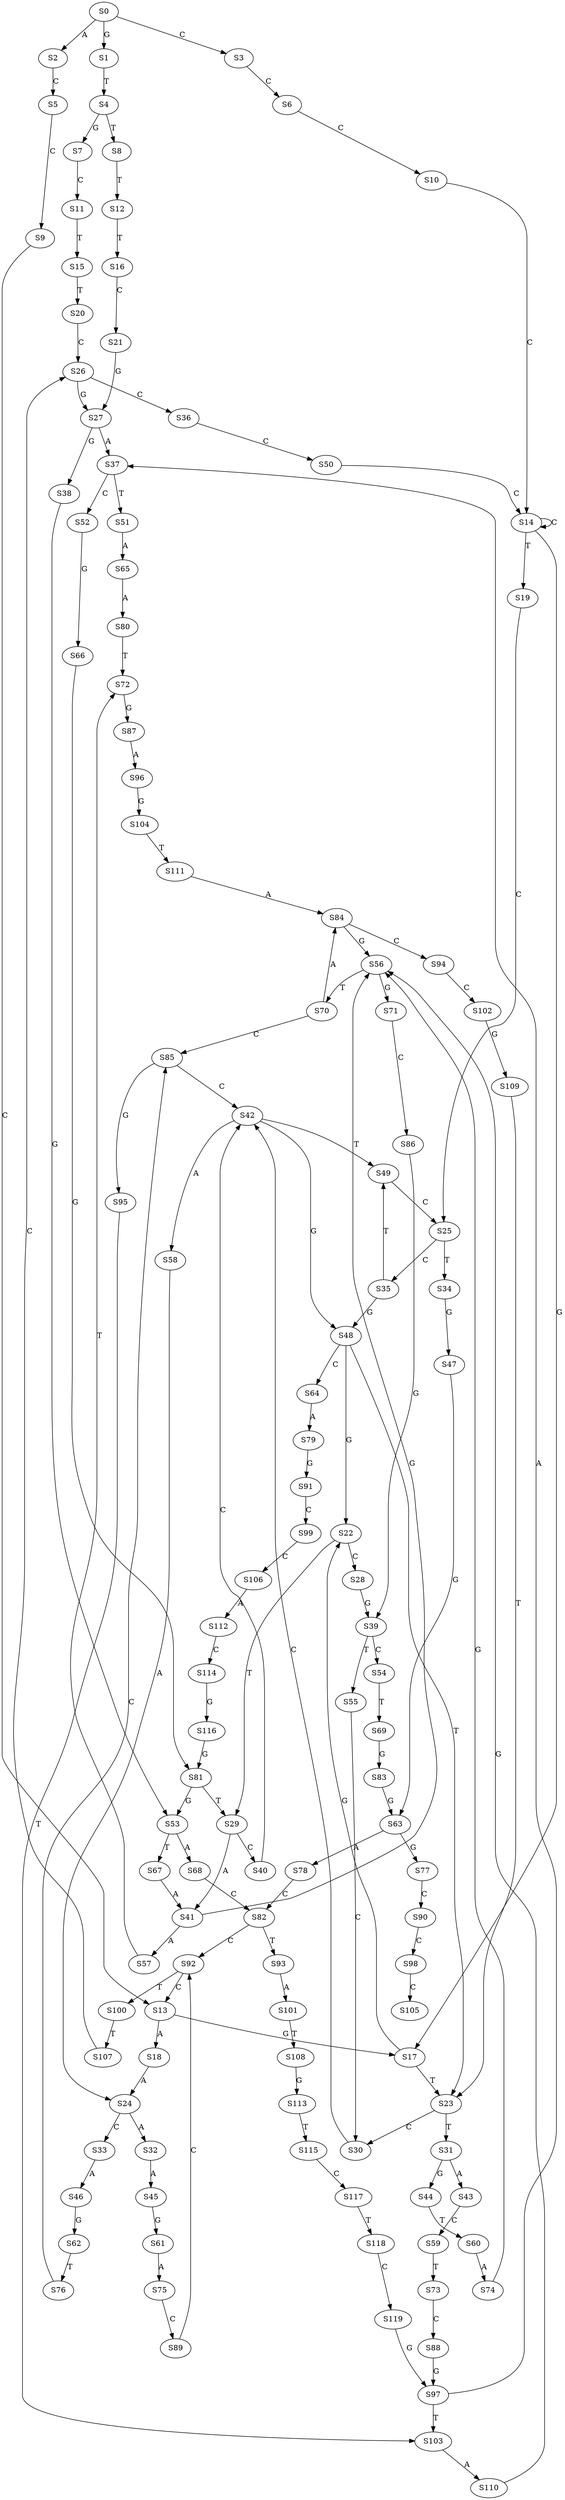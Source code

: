 strict digraph  {
	S0 -> S1 [ label = G ];
	S0 -> S2 [ label = A ];
	S0 -> S3 [ label = C ];
	S1 -> S4 [ label = T ];
	S2 -> S5 [ label = C ];
	S3 -> S6 [ label = C ];
	S4 -> S7 [ label = G ];
	S4 -> S8 [ label = T ];
	S5 -> S9 [ label = C ];
	S6 -> S10 [ label = C ];
	S7 -> S11 [ label = C ];
	S8 -> S12 [ label = T ];
	S9 -> S13 [ label = C ];
	S10 -> S14 [ label = C ];
	S11 -> S15 [ label = T ];
	S12 -> S16 [ label = T ];
	S13 -> S17 [ label = G ];
	S13 -> S18 [ label = A ];
	S14 -> S17 [ label = G ];
	S14 -> S14 [ label = C ];
	S14 -> S19 [ label = T ];
	S15 -> S20 [ label = T ];
	S16 -> S21 [ label = C ];
	S17 -> S22 [ label = G ];
	S17 -> S23 [ label = T ];
	S18 -> S24 [ label = A ];
	S19 -> S25 [ label = C ];
	S20 -> S26 [ label = C ];
	S21 -> S27 [ label = G ];
	S22 -> S28 [ label = C ];
	S22 -> S29 [ label = T ];
	S23 -> S30 [ label = C ];
	S23 -> S31 [ label = T ];
	S24 -> S32 [ label = A ];
	S24 -> S33 [ label = C ];
	S25 -> S34 [ label = T ];
	S25 -> S35 [ label = C ];
	S26 -> S36 [ label = C ];
	S26 -> S27 [ label = G ];
	S27 -> S37 [ label = A ];
	S27 -> S38 [ label = G ];
	S28 -> S39 [ label = G ];
	S29 -> S40 [ label = C ];
	S29 -> S41 [ label = A ];
	S30 -> S42 [ label = C ];
	S31 -> S43 [ label = A ];
	S31 -> S44 [ label = G ];
	S32 -> S45 [ label = A ];
	S33 -> S46 [ label = A ];
	S34 -> S47 [ label = G ];
	S35 -> S48 [ label = G ];
	S35 -> S49 [ label = T ];
	S36 -> S50 [ label = C ];
	S37 -> S51 [ label = T ];
	S37 -> S52 [ label = C ];
	S38 -> S53 [ label = G ];
	S39 -> S54 [ label = C ];
	S39 -> S55 [ label = T ];
	S40 -> S42 [ label = C ];
	S41 -> S56 [ label = G ];
	S41 -> S57 [ label = A ];
	S42 -> S49 [ label = T ];
	S42 -> S48 [ label = G ];
	S42 -> S58 [ label = A ];
	S43 -> S59 [ label = C ];
	S44 -> S60 [ label = T ];
	S45 -> S61 [ label = G ];
	S46 -> S62 [ label = G ];
	S47 -> S63 [ label = G ];
	S48 -> S22 [ label = G ];
	S48 -> S23 [ label = T ];
	S48 -> S64 [ label = C ];
	S49 -> S25 [ label = C ];
	S50 -> S14 [ label = C ];
	S51 -> S65 [ label = A ];
	S52 -> S66 [ label = G ];
	S53 -> S67 [ label = T ];
	S53 -> S68 [ label = A ];
	S54 -> S69 [ label = T ];
	S55 -> S30 [ label = C ];
	S56 -> S70 [ label = T ];
	S56 -> S71 [ label = G ];
	S57 -> S72 [ label = T ];
	S58 -> S24 [ label = A ];
	S59 -> S73 [ label = T ];
	S60 -> S74 [ label = A ];
	S61 -> S75 [ label = A ];
	S62 -> S76 [ label = T ];
	S63 -> S77 [ label = G ];
	S63 -> S78 [ label = A ];
	S64 -> S79 [ label = A ];
	S65 -> S80 [ label = A ];
	S66 -> S81 [ label = G ];
	S67 -> S41 [ label = A ];
	S68 -> S82 [ label = C ];
	S69 -> S83 [ label = G ];
	S70 -> S84 [ label = A ];
	S70 -> S85 [ label = C ];
	S71 -> S86 [ label = C ];
	S72 -> S87 [ label = G ];
	S73 -> S88 [ label = C ];
	S74 -> S56 [ label = G ];
	S75 -> S89 [ label = C ];
	S76 -> S85 [ label = C ];
	S77 -> S90 [ label = C ];
	S78 -> S82 [ label = C ];
	S79 -> S91 [ label = G ];
	S80 -> S72 [ label = T ];
	S81 -> S29 [ label = T ];
	S81 -> S53 [ label = G ];
	S82 -> S92 [ label = C ];
	S82 -> S93 [ label = T ];
	S83 -> S63 [ label = G ];
	S84 -> S94 [ label = C ];
	S84 -> S56 [ label = G ];
	S85 -> S95 [ label = G ];
	S85 -> S42 [ label = C ];
	S86 -> S39 [ label = G ];
	S87 -> S96 [ label = A ];
	S88 -> S97 [ label = G ];
	S89 -> S92 [ label = C ];
	S90 -> S98 [ label = C ];
	S91 -> S99 [ label = C ];
	S92 -> S13 [ label = C ];
	S92 -> S100 [ label = T ];
	S93 -> S101 [ label = A ];
	S94 -> S102 [ label = C ];
	S95 -> S103 [ label = T ];
	S96 -> S104 [ label = G ];
	S97 -> S103 [ label = T ];
	S97 -> S37 [ label = A ];
	S98 -> S105 [ label = C ];
	S99 -> S106 [ label = C ];
	S100 -> S107 [ label = T ];
	S101 -> S108 [ label = T ];
	S102 -> S109 [ label = G ];
	S103 -> S110 [ label = A ];
	S104 -> S111 [ label = T ];
	S106 -> S112 [ label = A ];
	S107 -> S26 [ label = C ];
	S108 -> S113 [ label = G ];
	S109 -> S23 [ label = T ];
	S110 -> S56 [ label = G ];
	S111 -> S84 [ label = A ];
	S112 -> S114 [ label = C ];
	S113 -> S115 [ label = T ];
	S114 -> S116 [ label = G ];
	S115 -> S117 [ label = C ];
	S116 -> S81 [ label = G ];
	S117 -> S118 [ label = T ];
	S118 -> S119 [ label = C ];
	S119 -> S97 [ label = G ];
}
